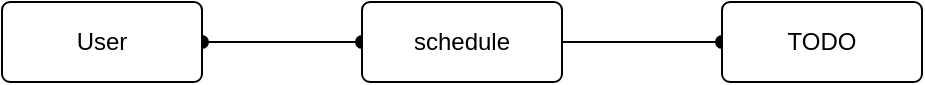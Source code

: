 <mxfile>
    <diagram id="GObDCMTvlw9eOV9Q6V1z" name="ページ1">
        <mxGraphModel dx="644" dy="306" grid="1" gridSize="10" guides="1" tooltips="1" connect="1" arrows="1" fold="1" page="1" pageScale="1" pageWidth="827" pageHeight="1169" math="0" shadow="0">
            <root>
                <mxCell id="0"/>
                <mxCell id="1" parent="0"/>
                <mxCell id="2" style="html=1;exitX=1;exitY=0.5;exitDx=0;exitDy=0;entryX=0;entryY=0.5;entryDx=0;entryDy=0;endArrow=oval;endFill=1;startArrow=oval;startFill=1;" parent="1" source="3" target="5" edge="1">
                    <mxGeometry relative="1" as="geometry"/>
                </mxCell>
                <mxCell id="3" value="User" style="rounded=1;arcSize=10;whiteSpace=wrap;html=1;align=center;" parent="1" vertex="1">
                    <mxGeometry x="40" y="520" width="100" height="40" as="geometry"/>
                </mxCell>
                <mxCell id="4" style="edgeStyle=none;html=1;exitX=1;exitY=0.5;exitDx=0;exitDy=0;entryX=0;entryY=0.5;entryDx=0;entryDy=0;endArrow=oval;endFill=1;" parent="1" source="5" target="6" edge="1">
                    <mxGeometry relative="1" as="geometry"/>
                </mxCell>
                <mxCell id="5" value="schedule" style="rounded=1;arcSize=10;whiteSpace=wrap;html=1;align=center;" parent="1" vertex="1">
                    <mxGeometry x="220" y="520" width="100" height="40" as="geometry"/>
                </mxCell>
                <mxCell id="6" value="TODO" style="rounded=1;arcSize=10;whiteSpace=wrap;html=1;align=center;" parent="1" vertex="1">
                    <mxGeometry x="400" y="520" width="100" height="40" as="geometry"/>
                </mxCell>
            </root>
        </mxGraphModel>
    </diagram>
</mxfile>